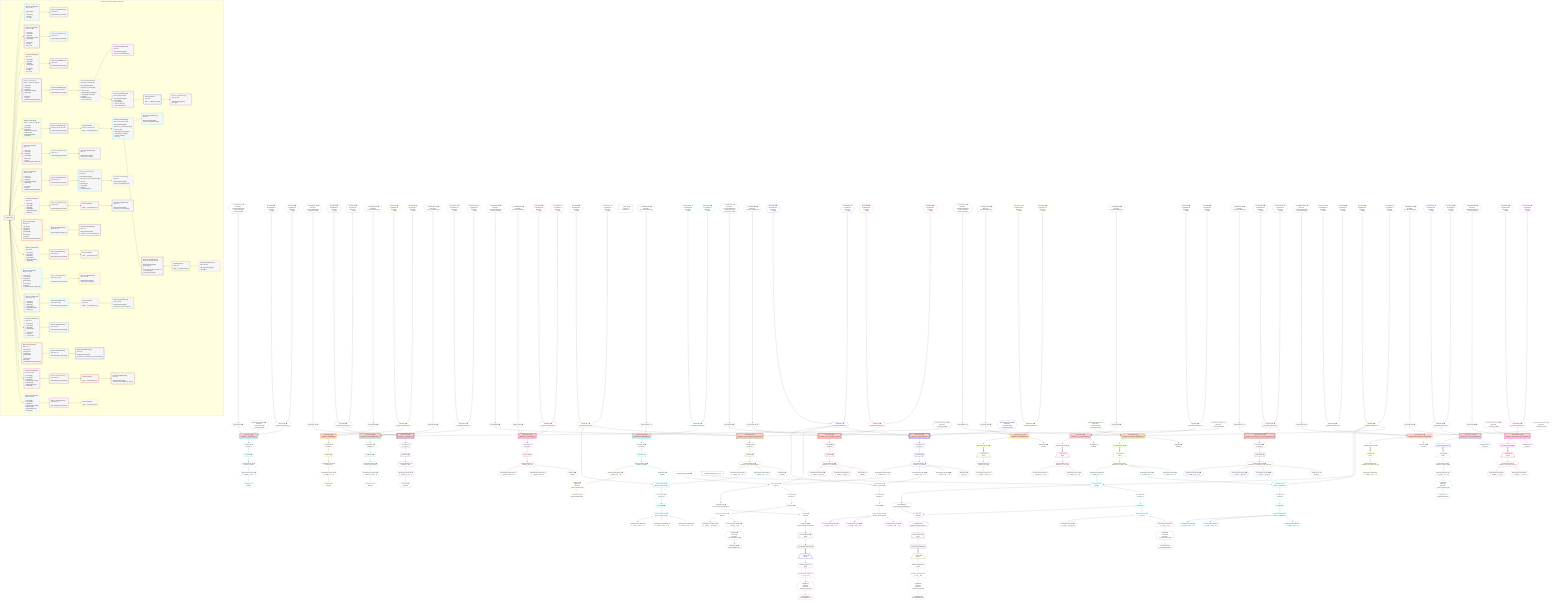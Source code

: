 %%{init: {'themeVariables': { 'fontSize': '12px'}}}%%
graph TD
    classDef path fill:#eee,stroke:#000,color:#000
    classDef plan fill:#fff,stroke-width:1px,color:#000
    classDef itemplan fill:#fff,stroke-width:2px,color:#000
    classDef unbatchedplan fill:#dff,stroke-width:1px,color:#000
    classDef sideeffectplan fill:#fcc,stroke-width:2px,color:#000
    classDef bucket fill:#f6f6f6,color:#000,stroke-width:2px,text-align:left

    subgraph "Buckets for mutations/v4/mutation-return-types"
    Bucket0("Bucket 0 (root)"):::bucket
    Bucket1("Bucket 1 (mutationField)<br />Deps: 13, 14, 20<br /><br />1: PgSelect[10]<br />2: <br />ᐳ: Access[15]<br />3: First[16]<br />ᐳ: 17, 18, 19"):::bucket
    Bucket2("Bucket 2 (mutationField)<br />Deps: 32, 2, 298<br /><br />1: Access[23]<br />2: Access[24]<br />3: Object[25]<br />4: PgFromExpression[26]<br />5: PgSelect[22]<br />6: <br />ᐳ: Access[27]<br />7: First[28]<br />ᐳ: 29, 30, 31"):::bucket
    Bucket3("Bucket 3 (mutationField)<br />Deps: 43, 2<br /><br />1: Access[35]<br />2: Access[36]<br />3: Object[37]<br />4: PgSelect[34]<br />5: <br />ᐳ: Access[38]<br />6: First[39]<br />ᐳ: 40, 41, 42"):::bucket
    Bucket4("Bucket 4 (mutationField)<br />Deps: 56, 2, 300, 301, 189, 283<br /><br />1: Access[48]<br />2: Access[49]<br />3: Object[50]<br />4: PgFromExpression[51]<br />5: PgSelect[47]<br />6: <br />ᐳ: Access[52]<br />7: First[53]<br />ᐳ: PgSelectSingle[54], Object[55]"):::bucket
    Bucket5("Bucket 5 (mutationField)<br />Deps: 64, 2, 300, 301, 189, 283<br /><br />1: Access[59]<br />2: Access[60]<br />3: Object[61]<br />4: PgFromExpression[62]<br />5: PgSelect[58]<br />6: PgSelectRows[165]<br />ᐳ: Object[63]"):::bucket
    Bucket6("Bucket 6 (mutationField)<br />Deps: 74, 2<br /><br />1: Access[67]<br />2: Access[68]<br />3: Object[69]<br />4: PgSelect[66]<br />5: <br />ᐳ: Access[70]<br />6: First[71]<br />ᐳ: PgSelectSingle[72], Object[73]"):::bucket
    Bucket7("Bucket 7 (mutationField)<br />Deps: 85, 2, 298<br /><br />1: Access[77]<br />2: Access[78]<br />3: Object[79]<br />4: PgFromExpression[80]<br />5: PgSelect[76]<br />6: <br />ᐳ: Access[81]<br />7: First[82]<br />ᐳ: PgSelectSingle[83], Object[84]"):::bucket
    Bucket8("Bucket 8 (mutationField)<br />Deps: 92, 2<br /><br />1: Access[88]<br />2: Access[89]<br />3: Object[90]<br />4: PgSelect[87]<br />5: PgSelectRows[166]<br />ᐳ: Object[91]"):::bucket
    Bucket9("Bucket 9 (mutationField)<br />Deps: 102, 2<br /><br />1: Access[95]<br />2: Access[96]<br />3: Object[97]<br />4: PgSelect[94]<br />5: <br />ᐳ: Access[98]<br />6: First[99]<br />ᐳ: PgSelectSingle[100], Object[101]"):::bucket
    Bucket10("Bucket 10 (mutationField)<br />Deps: 109, 2<br /><br />1: Access[105]<br />2: Access[106]<br />3: Object[107]<br />4: PgSelect[104]<br />5: PgSelectRows[167]<br />ᐳ: Object[108]"):::bucket
    Bucket11("Bucket 11 (mutationField)<br />Deps: 119, 2, 189<br /><br />1: Access[112]<br />2: Access[113]<br />3: Object[114]<br />4: PgSelect[111]<br />5: <br />ᐳ: Access[115]<br />6: First[116]<br />ᐳ: PgSelectSingle[117], Object[118]"):::bucket
    Bucket12("Bucket 12 (mutationField)<br />Deps: 126, 2, 189<br /><br />1: Access[122]<br />2: Access[123]<br />3: Object[124]<br />4: PgSelect[121]<br />5: PgSelectRows[168]<br />ᐳ: Object[125]"):::bucket
    Bucket13("Bucket 13 (mutationField)<br />Deps: 137, 2<br /><br />1: Access[129]<br />2: Access[130]<br />3: Object[131]<br />4: PgSelect[128]<br />5: <br />ᐳ: Access[132]<br />6: First[133]<br />ᐳ: 134, 135, 136"):::bucket
    Bucket14("Bucket 14 (mutationField)<br />Deps: 147, 2<br /><br />1: Access[140]<br />2: Access[141]<br />3: Object[142]<br />4: PgSelect[139]<br />5: <br />ᐳ: Access[143]<br />6: First[144]<br />ᐳ: PgSelectSingle[145], Object[146]"):::bucket
    Bucket15("Bucket 15 (mutationField)<br />Deps: 156, 2, 302<br /><br />1: Access[151]<br />2: Access[152]<br />3: Object[153]<br />4: PgFromExpression[154]<br />5: PgSelect[150]<br />6: PgSelectRows[169]<br />ᐳ: Object[155]"):::bucket
    Bucket16("Bucket 16 (mutationField)<br />Deps: 164, 2, 302<br /><br />1: Access[159]<br />2: Access[160]<br />3: Object[161]<br />4: PgFromExpression[162]<br />5: PgSelect[158]<br />6: PgSelectRows[170]<br />ᐳ: Object[163]"):::bucket
    Bucket17("Bucket 17 (nullableBoundary)<br />Deps: 19, 18<br /><br />ROOT Object{1}ᐸ{result}ᐳ[19]"):::bucket
    Bucket18("Bucket 18 (nullableBoundary)<br />Deps: 31, 30<br /><br />ROOT Object{2}ᐸ{result}ᐳ[31]"):::bucket
    Bucket19("Bucket 19 (nullableBoundary)<br />Deps: 42, 41<br /><br />ROOT Object{3}ᐸ{result}ᐳ[42]"):::bucket
    Bucket20("Bucket 20 (nullableBoundary)<br />Deps: 55, 54, 50, 189, 283<br /><br />ROOT Object{4}ᐸ{result}ᐳ[55]"):::bucket
    Bucket21("Bucket 21 (nullableBoundary)<br />Deps: 63, 165, 61, 189, 283<br /><br />ROOT Object{5}ᐸ{result}ᐳ[63]"):::bucket
    Bucket22("Bucket 22 (nullableBoundary)<br />Deps: 73, 72<br /><br />ROOT Object{6}ᐸ{result}ᐳ[73]"):::bucket
    Bucket23("Bucket 23 (nullableBoundary)<br />Deps: 84, 83, 79<br /><br />ROOT Object{7}ᐸ{result}ᐳ[84]"):::bucket
    Bucket24("Bucket 24 (nullableBoundary)<br />Deps: 91, 166<br /><br />ROOT Object{8}ᐸ{result}ᐳ[91]"):::bucket
    Bucket25("Bucket 25 (nullableBoundary)<br />Deps: 101, 100<br /><br />ROOT Object{9}ᐸ{result}ᐳ[101]"):::bucket
    Bucket26("Bucket 26 (nullableBoundary)<br />Deps: 108, 167<br /><br />ROOT Object{10}ᐸ{result}ᐳ[108]"):::bucket
    Bucket27("Bucket 27 (nullableBoundary)<br />Deps: 118, 117, 189<br /><br />ROOT Object{11}ᐸ{result}ᐳ[118]"):::bucket
    Bucket28("Bucket 28 (nullableBoundary)<br />Deps: 125, 168, 189<br /><br />ROOT Object{12}ᐸ{result}ᐳ[125]"):::bucket
    Bucket29("Bucket 29 (nullableBoundary)<br />Deps: 136, 135<br /><br />ROOT Object{13}ᐸ{result}ᐳ[136]"):::bucket
    Bucket30("Bucket 30 (nullableBoundary)<br />Deps: 146, 145<br /><br />ROOT Object{14}ᐸ{result}ᐳ[146]"):::bucket
    Bucket31("Bucket 31 (nullableBoundary)<br />Deps: 155, 169<br /><br />ROOT Object{15}ᐸ{result}ᐳ[155]"):::bucket
    Bucket32("Bucket 32 (nullableBoundary)<br />Deps: 163, 170<br /><br />ROOT Object{16}ᐸ{result}ᐳ[163]"):::bucket
    Bucket33("Bucket 33 (nullableBoundary)<br />Deps: 54, 50, 290, 189, 283<br /><br />ROOT PgSelectSingle{4}ᐸmutation_out_complexᐳ[54]<br />1: <br />ᐳ: 185, 194, 213<br />2: PgSelect[195], PgSelect[214]<br />ᐳ: Access[199], Access[216], Access[291]<br />3: First[200], First[217]<br />ᐳ: 201, 218, 292, 293"):::bucket
    Bucket34("Bucket 34 (nullableBoundary)<br />Deps: 72<br /><br />ROOT PgSelectSingle{6}ᐸmutation_out_outᐳ[72]"):::bucket
    Bucket35("Bucket 35 (nullableBoundary)<br />Deps: 83, 79<br /><br />ROOT PgSelectSingle{7}ᐸmutation_out_out_compound_typeᐳ[83]<br />1: <br />ᐳ: 187, 203<br />2: PgSelect[204]<br />ᐳ: Access[208]<br />3: First[209]<br />ᐳ: PgSelectSingle[210]"):::bucket
    Bucket36("Bucket 36 (nullableBoundary)<br />Deps: 100<br /><br />ROOT PgSelectSingle{9}ᐸmutation_out_out_unnamedᐳ[100]"):::bucket
    Bucket37("Bucket 37 (nullableBoundary)<br />Deps: 117, 189<br /><br />ROOT PgSelectSingle{11}ᐸmutation_out_tableᐳ[117]"):::bucket
    Bucket38("Bucket 38 (nullableBoundary)<br />Deps: 145<br /><br />ROOT PgSelectSingle{14}ᐸmutation_out_unnamed_out_out_unnamedᐳ[145]"):::bucket
    Bucket39("Bucket 39 (listItem)<br />Deps: 61, 294, 189, 283<br /><br />ROOT __Item{39}ᐸ165ᐳ[171]"):::bucket
    Bucket40("Bucket 40 (listItem)<br /><br />ROOT __Item{40}ᐸ166ᐳ[173]"):::bucket
    Bucket41("Bucket 41 (listItem)<br /><br />ROOT __Item{41}ᐸ167ᐳ[175]"):::bucket
    Bucket42("Bucket 42 (listItem)<br />Deps: 189<br /><br />ROOT __Item{42}ᐸ168ᐳ[178]"):::bucket
    Bucket43("Bucket 43 (listItem)<br /><br />ROOT __Item{43}ᐸ169ᐳ[180]"):::bucket
    Bucket44("Bucket 44 (listItem)<br /><br />ROOT __Item{44}ᐸ170ᐳ[182]"):::bucket
    Bucket45("Bucket 45 (nullableBoundary)<br />Deps: 172, 61, 294, 189, 283<br /><br />ROOT PgSelectSingle{39}ᐸmutation_out_complex_setofᐳ[172]<br />1: <br />ᐳ: 220, 226, 236<br />2: PgSelect[227], PgSelect[237]<br />ᐳ: Access[231], Access[239]<br />3: First[232], First[240]<br />ᐳ: 233, 241"):::bucket
    Bucket46("Bucket 46 (nullableBoundary)<br />Deps: 174<br /><br />ROOT PgSelectSingle{40}ᐸmutation_out_out_setofᐳ[174]"):::bucket
    Bucket47("Bucket 47 (nullableBoundary)<br />Deps: 179, 189<br /><br />ROOT PgSelectSingle{42}ᐸmutation_out_table_setofᐳ[179]"):::bucket
    Bucket48("Bucket 48 (nullableBoundary)<br />Deps: 181<br /><br />ROOT PgSelectSingle{43}ᐸmutation_returns_table_multi_colᐳ[181]"):::bucket
    Bucket49("Bucket 49 (nullableBoundary)<br />Deps: 201<br /><br />ROOT PgSelectSingle{33}ᐸfrmcdc_compoundTypeᐳ[201]"):::bucket
    Bucket50("Bucket 50 (nullableBoundary)<br />Deps: 210<br /><br />ROOT PgSelectSingle{35}ᐸfrmcdc_compoundTypeᐳ[210]"):::bucket
    Bucket51("Bucket 51 (nullableBoundary)<br />Deps: 218, 189, 293, 283<br /><br />ROOT PgSelectSingle{33}ᐸpersonᐳ[218]<br />1: Connection[257]<br />ᐳ: 244, 251, 245, 246<br />2: ConnectionItems[273]"):::bucket
    Bucket52("Bucket 52 (nullableBoundary)<br />Deps: 233<br /><br />ROOT PgSelectSingle{45}ᐸfrmcdc_compoundTypeᐳ[233]"):::bucket
    Bucket53("Bucket 53 (nullableBoundary)<br />Deps: 241, 189, 237, 240, 283<br /><br />ROOT PgSelectSingle{45}ᐸpersonᐳ[241]<br />1: <br />ᐳ: 260, 265, 295, 261, 262, 296, 297<br />2: Connection[271]<br />3: ConnectionItems[278]"):::bucket
    Bucket55("Bucket 55 (listItem)<br />Deps: 283<br /><br />ROOT __Item{55}ᐸ273ᐳ[276]"):::bucket
    Bucket57("Bucket 57 (nullableBoundary)<br />Deps: 277, 283<br /><br />ROOT PgSelectSingle{55}ᐸpostᐳ[277]"):::bucket
    Bucket58("Bucket 58 (listItem)<br />Deps: 283<br /><br />ROOT __Item{58}ᐸ278ᐳ[281]"):::bucket
    Bucket59("Bucket 59 (nullableBoundary)<br />Deps: 282, 283<br /><br />ROOT PgSelectSingle{58}ᐸpostᐳ[282]"):::bucket
    end
    Bucket0 --> Bucket1 & Bucket2 & Bucket3 & Bucket4 & Bucket5 & Bucket6 & Bucket7 & Bucket8 & Bucket9 & Bucket10 & Bucket11 & Bucket12 & Bucket13 & Bucket14 & Bucket15 & Bucket16
    Bucket1 --> Bucket17
    Bucket2 --> Bucket18
    Bucket3 --> Bucket19
    Bucket4 --> Bucket20
    Bucket5 --> Bucket21
    Bucket6 --> Bucket22
    Bucket7 --> Bucket23
    Bucket8 --> Bucket24
    Bucket9 --> Bucket25
    Bucket10 --> Bucket26
    Bucket11 --> Bucket27
    Bucket12 --> Bucket28
    Bucket13 --> Bucket29
    Bucket14 --> Bucket30
    Bucket15 --> Bucket31
    Bucket16 --> Bucket32
    Bucket20 --> Bucket33
    Bucket21 --> Bucket39
    Bucket22 --> Bucket34
    Bucket23 --> Bucket35
    Bucket24 --> Bucket40
    Bucket25 --> Bucket36
    Bucket26 --> Bucket41
    Bucket27 --> Bucket37
    Bucket28 --> Bucket42
    Bucket30 --> Bucket38
    Bucket31 --> Bucket43
    Bucket32 --> Bucket44
    Bucket33 --> Bucket49 & Bucket51
    Bucket35 --> Bucket50
    Bucket39 --> Bucket45
    Bucket40 --> Bucket46
    Bucket42 --> Bucket47
    Bucket43 --> Bucket48
    Bucket45 --> Bucket52 & Bucket53
    Bucket51 --> Bucket55
    Bucket53 --> Bucket58
    Bucket55 --> Bucket57
    Bucket58 --> Bucket59

    %% plan dependencies
    __InputObject6{{"__InputObject[6∈0] ➊<br />More deps:<br />- Constantᐸundefinedᐳ[7]<br />- Constantᐸ10ᐳ[298]<br />- Constantᐸ5ᐳ[299]"}}:::plan
    __InputObject44{{"__InputObject[44∈0] ➊<br />More deps:<br />- Constantᐸundefinedᐳ[7]<br />- Constantᐸ1ᐳ[300]<br />- Constantᐸ'test'ᐳ[301]"}}:::plan
    __InputObject57{{"__InputObject[57∈0] ➊<br />More deps:<br />- Constantᐸundefinedᐳ[7]<br />- Constantᐸ1ᐳ[300]<br />- Constantᐸ'test'ᐳ[301]"}}:::plan
    Object13{{"Object[13∈0] ➊<br />ᐸ{pgSettings,withPgClient}ᐳ"}}:::plan
    Access11{{"Access[11∈0] ➊<br />ᐸ2.pgSettingsᐳ<br />More deps:<br />- __Value[2]"}}:::plan
    Access12{{"Access[12∈0] ➊<br />ᐸ2.withPgClientᐳ<br />More deps:<br />- __Value[2]"}}:::plan
    Access11 & Access12 --> Object13
    PgFromExpression14{{"PgFromExpression[14∈0] ➊<br />More deps:<br />- Constantᐸ10ᐳ[298]<br />- Constantᐸ5ᐳ[299]"}}:::plan
    __InputObject21{{"__InputObject[21∈0] ➊<br />More deps:<br />- Constantᐸundefinedᐳ[7]<br />- Constantᐸ10ᐳ[298]"}}:::plan
    __InputObject75{{"__InputObject[75∈0] ➊<br />More deps:<br />- Constantᐸundefinedᐳ[7]<br />- Constantᐸ10ᐳ[298]"}}:::plan
    __InputObject148{{"__InputObject[148∈0] ➊<br />More deps:<br />- Constantᐸundefinedᐳ[7]<br />- Constantᐸ20ᐳ[302]"}}:::plan
    __InputObject157{{"__InputObject[157∈0] ➊<br />More deps:<br />- Constantᐸundefinedᐳ[7]<br />- Constantᐸ20ᐳ[302]"}}:::plan
    ApplyInput20{{"ApplyInput[20∈0] ➊"}}:::plan
    __InputObject6 --> ApplyInput20
    ApplyInput32{{"ApplyInput[32∈0] ➊"}}:::plan
    __InputObject21 --> ApplyInput32
    __InputObject33{{"__InputObject[33∈0] ➊<br />More deps:<br />- Constantᐸundefinedᐳ[7]"}}:::plan
    ApplyInput43{{"ApplyInput[43∈0] ➊"}}:::plan
    __InputObject33 --> ApplyInput43
    ApplyInput56{{"ApplyInput[56∈0] ➊"}}:::plan
    __InputObject44 --> ApplyInput56
    ApplyInput64{{"ApplyInput[64∈0] ➊"}}:::plan
    __InputObject57 --> ApplyInput64
    __InputObject65{{"__InputObject[65∈0] ➊<br />More deps:<br />- Constantᐸundefinedᐳ[7]"}}:::plan
    ApplyInput74{{"ApplyInput[74∈0] ➊"}}:::plan
    __InputObject65 --> ApplyInput74
    ApplyInput85{{"ApplyInput[85∈0] ➊"}}:::plan
    __InputObject75 --> ApplyInput85
    __InputObject86{{"__InputObject[86∈0] ➊<br />More deps:<br />- Constantᐸundefinedᐳ[7]"}}:::plan
    ApplyInput92{{"ApplyInput[92∈0] ➊"}}:::plan
    __InputObject86 --> ApplyInput92
    __InputObject93{{"__InputObject[93∈0] ➊<br />More deps:<br />- Constantᐸundefinedᐳ[7]"}}:::plan
    ApplyInput102{{"ApplyInput[102∈0] ➊"}}:::plan
    __InputObject93 --> ApplyInput102
    __InputObject103{{"__InputObject[103∈0] ➊<br />More deps:<br />- Constantᐸundefinedᐳ[7]"}}:::plan
    ApplyInput109{{"ApplyInput[109∈0] ➊"}}:::plan
    __InputObject103 --> ApplyInput109
    __InputObject110{{"__InputObject[110∈0] ➊<br />More deps:<br />- Constantᐸundefinedᐳ[7]"}}:::plan
    ApplyInput119{{"ApplyInput[119∈0] ➊"}}:::plan
    __InputObject110 --> ApplyInput119
    __InputObject120{{"__InputObject[120∈0] ➊<br />More deps:<br />- Constantᐸundefinedᐳ[7]"}}:::plan
    ApplyInput126{{"ApplyInput[126∈0] ➊"}}:::plan
    __InputObject120 --> ApplyInput126
    __InputObject127{{"__InputObject[127∈0] ➊<br />More deps:<br />- Constantᐸundefinedᐳ[7]"}}:::plan
    ApplyInput137{{"ApplyInput[137∈0] ➊"}}:::plan
    __InputObject127 --> ApplyInput137
    __InputObject138{{"__InputObject[138∈0] ➊<br />More deps:<br />- Constantᐸundefinedᐳ[7]"}}:::plan
    ApplyInput147{{"ApplyInput[147∈0] ➊"}}:::plan
    __InputObject138 --> ApplyInput147
    ApplyInput156{{"ApplyInput[156∈0] ➊"}}:::plan
    __InputObject148 --> ApplyInput156
    ApplyInput164{{"ApplyInput[164∈0] ➊"}}:::plan
    __InputObject157 --> ApplyInput164
    __Value2["__Value[2∈0] ➊<br />ᐸcontextᐳ<br />Dependents: 32"]:::plan
    PgSelect10[["PgSelect[10∈1] ➊<br />ᐸmutation_in_inout(mutation)ᐳ"]]:::sideeffectplan
    Object13 & PgFromExpression14 & ApplyInput20 --> PgSelect10
    Access15{{"Access[15∈1] ➊<br />ᐸ10.itemsᐳ"}}:::plan
    PgSelect10 --> Access15
    First16[["First[16∈1] ➊"]]:::plan
    Access15 --> First16
    PgSelectSingle17{{"PgSelectSingle[17∈1] ➊<br />ᐸmutation_in_inoutᐳ"}}:::plan
    First16 --> PgSelectSingle17
    PgClassExpression18{{"PgClassExpression[18∈1] ➊<br />ᐸ__mutation_in_inout__.vᐳ"}}:::plan
    PgSelectSingle17 --> PgClassExpression18
    Object19{{"Object[19∈1] ➊<br />ᐸ{result}ᐳ"}}:::plan
    PgClassExpression18 --> Object19
    PgSelect22[["PgSelect[22∈2] ➊<br />ᐸmutation_in_out(mutation)ᐳ"]]:::sideeffectplan
    Object25{{"Object[25∈2] ➊<br />ᐸ{pgSettings,withPgClient}ᐳ"}}:::plan
    PgFromExpression26{{"PgFromExpression[26∈2] ➊<br />More deps:<br />- Constantᐸ10ᐳ[298]"}}:::plan
    Object25 & PgFromExpression26 & ApplyInput32 --> PgSelect22
    Access23{{"Access[23∈2] ➊<br />ᐸ2.pgSettingsᐳ<br />More deps:<br />- __Value[2]"}}:::plan
    Access24{{"Access[24∈2] ➊<br />ᐸ2.withPgClientᐳ<br />More deps:<br />- __Value[2]"}}:::plan
    Access23 & Access24 --> Object25
    Access27{{"Access[27∈2] ➊<br />ᐸ22.itemsᐳ"}}:::plan
    PgSelect22 --> Access27
    First28[["First[28∈2] ➊"]]:::plan
    Access27 --> First28
    PgSelectSingle29{{"PgSelectSingle[29∈2] ➊<br />ᐸmutation_in_outᐳ"}}:::plan
    First28 --> PgSelectSingle29
    PgClassExpression30{{"PgClassExpression[30∈2] ➊<br />ᐸ__mutation_in_out__.vᐳ"}}:::plan
    PgSelectSingle29 --> PgClassExpression30
    Object31{{"Object[31∈2] ➊<br />ᐸ{result}ᐳ"}}:::plan
    PgClassExpression30 --> Object31
    PgSelect34[["PgSelect[34∈3] ➊<br />ᐸmutation_out(mutation)ᐳ"]]:::sideeffectplan
    Object37{{"Object[37∈3] ➊<br />ᐸ{pgSettings,withPgClient}ᐳ"}}:::plan
    Object37 & ApplyInput43 --> PgSelect34
    Access35{{"Access[35∈3] ➊<br />ᐸ2.pgSettingsᐳ<br />More deps:<br />- __Value[2]"}}:::plan
    Access36{{"Access[36∈3] ➊<br />ᐸ2.withPgClientᐳ<br />More deps:<br />- __Value[2]"}}:::plan
    Access35 & Access36 --> Object37
    Access38{{"Access[38∈3] ➊<br />ᐸ34.itemsᐳ"}}:::plan
    PgSelect34 --> Access38
    First39[["First[39∈3] ➊"]]:::plan
    Access38 --> First39
    PgSelectSingle40{{"PgSelectSingle[40∈3] ➊<br />ᐸmutation_outᐳ"}}:::plan
    First39 --> PgSelectSingle40
    PgClassExpression41{{"PgClassExpression[41∈3] ➊<br />ᐸ__mutation_out__.vᐳ"}}:::plan
    PgSelectSingle40 --> PgClassExpression41
    Object42{{"Object[42∈3] ➊<br />ᐸ{result}ᐳ"}}:::plan
    PgClassExpression41 --> Object42
    PgSelect47[["PgSelect[47∈4] ➊<br />ᐸmutation_out_complex(mutation)ᐳ"]]:::sideeffectplan
    Object50{{"Object[50∈4] ➊<br />ᐸ{pgSettings,withPgClient}ᐳ"}}:::plan
    PgFromExpression51{{"PgFromExpression[51∈4] ➊<br />More deps:<br />- Constantᐸ1ᐳ[300]<br />- Constantᐸ'test'ᐳ[301]"}}:::plan
    Object50 & PgFromExpression51 & ApplyInput56 --> PgSelect47
    Access48{{"Access[48∈4] ➊<br />ᐸ2.pgSettingsᐳ<br />More deps:<br />- __Value[2]"}}:::plan
    Access49{{"Access[49∈4] ➊<br />ᐸ2.withPgClientᐳ<br />More deps:<br />- __Value[2]"}}:::plan
    Access48 & Access49 --> Object50
    Access52{{"Access[52∈4] ➊<br />ᐸ47.itemsᐳ"}}:::plan
    PgSelect47 --> Access52
    First53[["First[53∈4] ➊"]]:::plan
    Access52 --> First53
    PgSelectSingle54{{"PgSelectSingle[54∈4] ➊<br />ᐸmutation_out_complexᐳ"}}:::plan
    First53 --> PgSelectSingle54
    Object55{{"Object[55∈4] ➊<br />ᐸ{result}ᐳ"}}:::plan
    PgSelectSingle54 --> Object55
    PgSelect58[["PgSelect[58∈5] ➊<br />ᐸmutation_out_complex_setof(mutation)ᐳ"]]:::sideeffectplan
    Object61{{"Object[61∈5] ➊<br />ᐸ{pgSettings,withPgClient}ᐳ"}}:::plan
    PgFromExpression62{{"PgFromExpression[62∈5] ➊<br />More deps:<br />- Constantᐸ1ᐳ[300]<br />- Constantᐸ'test'ᐳ[301]"}}:::plan
    Object61 & PgFromExpression62 & ApplyInput64 --> PgSelect58
    Access59{{"Access[59∈5] ➊<br />ᐸ2.pgSettingsᐳ<br />More deps:<br />- __Value[2]"}}:::plan
    Access60{{"Access[60∈5] ➊<br />ᐸ2.withPgClientᐳ<br />More deps:<br />- __Value[2]"}}:::plan
    Access59 & Access60 --> Object61
    Object63{{"Object[63∈5] ➊<br />ᐸ{result}ᐳ"}}:::plan
    PgSelect58 --> Object63
    PgSelectRows165[["PgSelectRows[165∈5] ➊"]]:::plan
    PgSelect58 --> PgSelectRows165
    PgSelect66[["PgSelect[66∈6] ➊<br />ᐸmutation_out_out(mutation)ᐳ"]]:::sideeffectplan
    Object69{{"Object[69∈6] ➊<br />ᐸ{pgSettings,withPgClient}ᐳ"}}:::plan
    Object69 & ApplyInput74 --> PgSelect66
    Access67{{"Access[67∈6] ➊<br />ᐸ2.pgSettingsᐳ<br />More deps:<br />- __Value[2]"}}:::plan
    Access68{{"Access[68∈6] ➊<br />ᐸ2.withPgClientᐳ<br />More deps:<br />- __Value[2]"}}:::plan
    Access67 & Access68 --> Object69
    Access70{{"Access[70∈6] ➊<br />ᐸ66.itemsᐳ"}}:::plan
    PgSelect66 --> Access70
    First71[["First[71∈6] ➊"]]:::plan
    Access70 --> First71
    PgSelectSingle72{{"PgSelectSingle[72∈6] ➊<br />ᐸmutation_out_outᐳ"}}:::plan
    First71 --> PgSelectSingle72
    Object73{{"Object[73∈6] ➊<br />ᐸ{result}ᐳ"}}:::plan
    PgSelectSingle72 --> Object73
    PgSelect76[["PgSelect[76∈7] ➊<br />ᐸmutation_out_out_compound_type(mutation)ᐳ"]]:::sideeffectplan
    Object79{{"Object[79∈7] ➊<br />ᐸ{pgSettings,withPgClient}ᐳ"}}:::plan
    PgFromExpression80{{"PgFromExpression[80∈7] ➊<br />More deps:<br />- Constantᐸ10ᐳ[298]"}}:::plan
    Object79 & PgFromExpression80 & ApplyInput85 --> PgSelect76
    Access77{{"Access[77∈7] ➊<br />ᐸ2.pgSettingsᐳ<br />More deps:<br />- __Value[2]"}}:::plan
    Access78{{"Access[78∈7] ➊<br />ᐸ2.withPgClientᐳ<br />More deps:<br />- __Value[2]"}}:::plan
    Access77 & Access78 --> Object79
    Access81{{"Access[81∈7] ➊<br />ᐸ76.itemsᐳ"}}:::plan
    PgSelect76 --> Access81
    First82[["First[82∈7] ➊"]]:::plan
    Access81 --> First82
    PgSelectSingle83{{"PgSelectSingle[83∈7] ➊<br />ᐸmutation_out_out_compound_typeᐳ"}}:::plan
    First82 --> PgSelectSingle83
    Object84{{"Object[84∈7] ➊<br />ᐸ{result}ᐳ"}}:::plan
    PgSelectSingle83 --> Object84
    PgSelect87[["PgSelect[87∈8] ➊<br />ᐸmutation_out_out_setof(mutation)ᐳ"]]:::sideeffectplan
    Object90{{"Object[90∈8] ➊<br />ᐸ{pgSettings,withPgClient}ᐳ"}}:::plan
    Object90 & ApplyInput92 --> PgSelect87
    Access88{{"Access[88∈8] ➊<br />ᐸ2.pgSettingsᐳ<br />More deps:<br />- __Value[2]"}}:::plan
    Access89{{"Access[89∈8] ➊<br />ᐸ2.withPgClientᐳ<br />More deps:<br />- __Value[2]"}}:::plan
    Access88 & Access89 --> Object90
    Object91{{"Object[91∈8] ➊<br />ᐸ{result}ᐳ"}}:::plan
    PgSelect87 --> Object91
    PgSelectRows166[["PgSelectRows[166∈8] ➊"]]:::plan
    PgSelect87 --> PgSelectRows166
    PgSelect94[["PgSelect[94∈9] ➊<br />ᐸmutation_out_out_unnamed(mutation)ᐳ"]]:::sideeffectplan
    Object97{{"Object[97∈9] ➊<br />ᐸ{pgSettings,withPgClient}ᐳ"}}:::plan
    Object97 & ApplyInput102 --> PgSelect94
    Access95{{"Access[95∈9] ➊<br />ᐸ2.pgSettingsᐳ<br />More deps:<br />- __Value[2]"}}:::plan
    Access96{{"Access[96∈9] ➊<br />ᐸ2.withPgClientᐳ<br />More deps:<br />- __Value[2]"}}:::plan
    Access95 & Access96 --> Object97
    Access98{{"Access[98∈9] ➊<br />ᐸ94.itemsᐳ"}}:::plan
    PgSelect94 --> Access98
    First99[["First[99∈9] ➊"]]:::plan
    Access98 --> First99
    PgSelectSingle100{{"PgSelectSingle[100∈9] ➊<br />ᐸmutation_out_out_unnamedᐳ"}}:::plan
    First99 --> PgSelectSingle100
    Object101{{"Object[101∈9] ➊<br />ᐸ{result}ᐳ"}}:::plan
    PgSelectSingle100 --> Object101
    PgSelect104[["PgSelect[104∈10] ➊<br />ᐸmutation_out_setof(mutation)ᐳ"]]:::sideeffectplan
    Object107{{"Object[107∈10] ➊<br />ᐸ{pgSettings,withPgClient}ᐳ"}}:::plan
    Object107 & ApplyInput109 --> PgSelect104
    Access105{{"Access[105∈10] ➊<br />ᐸ2.pgSettingsᐳ<br />More deps:<br />- __Value[2]"}}:::plan
    Access106{{"Access[106∈10] ➊<br />ᐸ2.withPgClientᐳ<br />More deps:<br />- __Value[2]"}}:::plan
    Access105 & Access106 --> Object107
    Object108{{"Object[108∈10] ➊<br />ᐸ{result}ᐳ"}}:::plan
    PgSelect104 --> Object108
    PgSelectRows167[["PgSelectRows[167∈10] ➊"]]:::plan
    PgSelect104 --> PgSelectRows167
    PgSelect111[["PgSelect[111∈11] ➊<br />ᐸmutation_out_table(mutation)ᐳ"]]:::sideeffectplan
    Object114{{"Object[114∈11] ➊<br />ᐸ{pgSettings,withPgClient}ᐳ"}}:::plan
    Object114 & ApplyInput119 --> PgSelect111
    Access112{{"Access[112∈11] ➊<br />ᐸ2.pgSettingsᐳ<br />More deps:<br />- __Value[2]"}}:::plan
    Access113{{"Access[113∈11] ➊<br />ᐸ2.withPgClientᐳ<br />More deps:<br />- __Value[2]"}}:::plan
    Access112 & Access113 --> Object114
    Access115{{"Access[115∈11] ➊<br />ᐸ111.itemsᐳ"}}:::plan
    PgSelect111 --> Access115
    First116[["First[116∈11] ➊"]]:::plan
    Access115 --> First116
    PgSelectSingle117{{"PgSelectSingle[117∈11] ➊<br />ᐸmutation_out_tableᐳ"}}:::plan
    First116 --> PgSelectSingle117
    Object118{{"Object[118∈11] ➊<br />ᐸ{result}ᐳ"}}:::plan
    PgSelectSingle117 --> Object118
    PgSelect121[["PgSelect[121∈12] ➊<br />ᐸmutation_out_table_setof(mutation)ᐳ"]]:::sideeffectplan
    Object124{{"Object[124∈12] ➊<br />ᐸ{pgSettings,withPgClient}ᐳ"}}:::plan
    Object124 & ApplyInput126 --> PgSelect121
    Access122{{"Access[122∈12] ➊<br />ᐸ2.pgSettingsᐳ<br />More deps:<br />- __Value[2]"}}:::plan
    Access123{{"Access[123∈12] ➊<br />ᐸ2.withPgClientᐳ<br />More deps:<br />- __Value[2]"}}:::plan
    Access122 & Access123 --> Object124
    Object125{{"Object[125∈12] ➊<br />ᐸ{result}ᐳ"}}:::plan
    PgSelect121 --> Object125
    PgSelectRows168[["PgSelectRows[168∈12] ➊"]]:::plan
    PgSelect121 --> PgSelectRows168
    PgSelect128[["PgSelect[128∈13] ➊<br />ᐸmutation_out_unnamed(mutation)ᐳ"]]:::sideeffectplan
    Object131{{"Object[131∈13] ➊<br />ᐸ{pgSettings,withPgClient}ᐳ"}}:::plan
    Object131 & ApplyInput137 --> PgSelect128
    Access129{{"Access[129∈13] ➊<br />ᐸ2.pgSettingsᐳ<br />More deps:<br />- __Value[2]"}}:::plan
    Access130{{"Access[130∈13] ➊<br />ᐸ2.withPgClientᐳ<br />More deps:<br />- __Value[2]"}}:::plan
    Access129 & Access130 --> Object131
    Access132{{"Access[132∈13] ➊<br />ᐸ128.itemsᐳ"}}:::plan
    PgSelect128 --> Access132
    First133[["First[133∈13] ➊"]]:::plan
    Access132 --> First133
    PgSelectSingle134{{"PgSelectSingle[134∈13] ➊<br />ᐸmutation_out_unnamedᐳ"}}:::plan
    First133 --> PgSelectSingle134
    PgClassExpression135{{"PgClassExpression[135∈13] ➊<br />ᐸ__mutation...nnamed__.vᐳ"}}:::plan
    PgSelectSingle134 --> PgClassExpression135
    Object136{{"Object[136∈13] ➊<br />ᐸ{result}ᐳ"}}:::plan
    PgClassExpression135 --> Object136
    PgSelect139[["PgSelect[139∈14] ➊<br />ᐸmutation_out_unnamed_out_out_unnamed(mutation)ᐳ"]]:::sideeffectplan
    Object142{{"Object[142∈14] ➊<br />ᐸ{pgSettings,withPgClient}ᐳ"}}:::plan
    Object142 & ApplyInput147 --> PgSelect139
    Access140{{"Access[140∈14] ➊<br />ᐸ2.pgSettingsᐳ<br />More deps:<br />- __Value[2]"}}:::plan
    Access141{{"Access[141∈14] ➊<br />ᐸ2.withPgClientᐳ<br />More deps:<br />- __Value[2]"}}:::plan
    Access140 & Access141 --> Object142
    Access143{{"Access[143∈14] ➊<br />ᐸ139.itemsᐳ"}}:::plan
    PgSelect139 --> Access143
    First144[["First[144∈14] ➊"]]:::plan
    Access143 --> First144
    PgSelectSingle145{{"PgSelectSingle[145∈14] ➊<br />ᐸmutation_out_unnamed_out_out_unnamedᐳ"}}:::plan
    First144 --> PgSelectSingle145
    Object146{{"Object[146∈14] ➊<br />ᐸ{result}ᐳ"}}:::plan
    PgSelectSingle145 --> Object146
    PgSelect150[["PgSelect[150∈15] ➊<br />ᐸmutation_returns_table_multi_col(mutation)ᐳ"]]:::sideeffectplan
    Object153{{"Object[153∈15] ➊<br />ᐸ{pgSettings,withPgClient}ᐳ"}}:::plan
    PgFromExpression154{{"PgFromExpression[154∈15] ➊<br />More deps:<br />- Constantᐸ20ᐳ[302]"}}:::plan
    Object153 & PgFromExpression154 & ApplyInput156 --> PgSelect150
    Access151{{"Access[151∈15] ➊<br />ᐸ2.pgSettingsᐳ<br />More deps:<br />- __Value[2]"}}:::plan
    Access152{{"Access[152∈15] ➊<br />ᐸ2.withPgClientᐳ<br />More deps:<br />- __Value[2]"}}:::plan
    Access151 & Access152 --> Object153
    Object155{{"Object[155∈15] ➊<br />ᐸ{result}ᐳ"}}:::plan
    PgSelect150 --> Object155
    PgSelectRows169[["PgSelectRows[169∈15] ➊"]]:::plan
    PgSelect150 --> PgSelectRows169
    PgSelect158[["PgSelect[158∈16] ➊<br />ᐸmutation_returns_table_one_col(mutation)ᐳ"]]:::sideeffectplan
    Object161{{"Object[161∈16] ➊<br />ᐸ{pgSettings,withPgClient}ᐳ"}}:::plan
    PgFromExpression162{{"PgFromExpression[162∈16] ➊<br />More deps:<br />- Constantᐸ20ᐳ[302]"}}:::plan
    Object161 & PgFromExpression162 & ApplyInput164 --> PgSelect158
    Access159{{"Access[159∈16] ➊<br />ᐸ2.pgSettingsᐳ<br />More deps:<br />- __Value[2]"}}:::plan
    Access160{{"Access[160∈16] ➊<br />ᐸ2.withPgClientᐳ<br />More deps:<br />- __Value[2]"}}:::plan
    Access159 & Access160 --> Object161
    Object163{{"Object[163∈16] ➊<br />ᐸ{result}ᐳ"}}:::plan
    PgSelect158 --> Object163
    PgSelectRows170[["PgSelectRows[170∈16] ➊"]]:::plan
    PgSelect158 --> PgSelectRows170
    PgSelectInlineApply290["PgSelectInlineApply[290∈20] ➊"]:::plan
    PgSelectInlineApply294["PgSelectInlineApply[294∈21] ➊"]:::plan
    PgSelect214[["PgSelect[214∈33] ➊<br />ᐸpersonᐳ"]]:::plan
    PgClassExpression213{{"PgClassExpression[213∈33] ➊<br />ᐸ__mutation...plex__.”z”ᐳ"}}:::plan
    Object50 & PgClassExpression213 & PgSelectInlineApply290 --> PgSelect214
    PgSelect195[["PgSelect[195∈33] ➊<br />ᐸfrmcdc_compoundTypeᐳ"]]:::plan
    PgClassExpression194{{"PgClassExpression[194∈33] ➊<br />ᐸ__mutation...plex__.”y”ᐳ"}}:::plan
    Object50 & PgClassExpression194 --> PgSelect195
    List292{{"List[292∈33] ➊<br />ᐸ291,217ᐳ"}}:::plan
    Access291{{"Access[291∈33] ➊<br />ᐸ214.m.subqueryDetailsFor253ᐳ"}}:::plan
    First217[["First[217∈33] ➊"]]:::plan
    Access291 & First217 --> List292
    PgClassExpression185{{"PgClassExpression[185∈33] ➊<br />ᐸ__mutation...plex__.”x”ᐳ"}}:::plan
    PgSelectSingle54 --> PgClassExpression185
    PgSelectSingle54 --> PgClassExpression194
    Access199{{"Access[199∈33] ➊<br />ᐸ195.itemsᐳ"}}:::plan
    PgSelect195 --> Access199
    First200[["First[200∈33] ➊"]]:::plan
    Access199 --> First200
    PgSelectSingle201{{"PgSelectSingle[201∈33] ➊<br />ᐸfrmcdc_compoundTypeᐳ"}}:::plan
    First200 --> PgSelectSingle201
    PgSelectSingle54 --> PgClassExpression213
    Access216{{"Access[216∈33] ➊<br />ᐸ214.itemsᐳ"}}:::plan
    PgSelect214 --> Access216
    Access216 --> First217
    PgSelectSingle218{{"PgSelectSingle[218∈33] ➊<br />ᐸpersonᐳ"}}:::plan
    First217 --> PgSelectSingle218
    PgSelect214 --> Access291
    Lambda293{{"Lambda[293∈33] ➊<br />ᐸpgInlineViaSubqueryTransformᐳ"}}:::plan
    List292 --> Lambda293
    PgClassExpression186{{"PgClassExpression[186∈34] ➊<br />ᐸ__mutation...first_out”ᐳ"}}:::plan
    PgSelectSingle72 --> PgClassExpression186
    PgClassExpression202{{"PgClassExpression[202∈34] ➊<br />ᐸ__mutation...econd_out”ᐳ"}}:::plan
    PgSelectSingle72 --> PgClassExpression202
    PgSelect204[["PgSelect[204∈35] ➊<br />ᐸfrmcdc_compoundTypeᐳ"]]:::plan
    PgClassExpression203{{"PgClassExpression[203∈35] ➊<br />ᐸ__mutation...ype__.”o2”ᐳ"}}:::plan
    Object79 & PgClassExpression203 --> PgSelect204
    PgClassExpression187{{"PgClassExpression[187∈35] ➊<br />ᐸ__mutation...ype__.”o1”ᐳ"}}:::plan
    PgSelectSingle83 --> PgClassExpression187
    PgSelectSingle83 --> PgClassExpression203
    Access208{{"Access[208∈35] ➊<br />ᐸ204.itemsᐳ"}}:::plan
    PgSelect204 --> Access208
    First209[["First[209∈35] ➊"]]:::plan
    Access208 --> First209
    PgSelectSingle210{{"PgSelectSingle[210∈35] ➊<br />ᐸfrmcdc_compoundTypeᐳ"}}:::plan
    First209 --> PgSelectSingle210
    PgClassExpression188{{"PgClassExpression[188∈36] ➊<br />ᐸ__mutation....”column1”ᐳ"}}:::plan
    PgSelectSingle100 --> PgClassExpression188
    PgClassExpression211{{"PgClassExpression[211∈36] ➊<br />ᐸ__mutation....”column2”ᐳ"}}:::plan
    PgSelectSingle100 --> PgClassExpression211
    List191{{"List[191∈37] ➊<br />ᐸ189,190ᐳ<br />More deps:<br />- Constantᐸ'people'ᐳ[189]"}}:::plan
    PgClassExpression190{{"PgClassExpression[190∈37] ➊<br />ᐸ__mutation...ble__.”id”ᐳ"}}:::plan
    PgClassExpression190 --> List191
    PgSelectSingle117 --> PgClassExpression190
    Lambda192{{"Lambda[192∈37] ➊<br />ᐸbase64JSONEncodeᐳ"}}:::plan
    List191 --> Lambda192
    PgClassExpression193{{"PgClassExpression[193∈38] ➊<br />ᐸ__mutation....”column1”ᐳ"}}:::plan
    PgSelectSingle145 --> PgClassExpression193
    PgClassExpression212{{"PgClassExpression[212∈38] ➊<br />ᐸ__mutation....”column3”ᐳ"}}:::plan
    PgSelectSingle145 --> PgClassExpression212
    PgClassExpression219{{"PgClassExpression[219∈38] ➊<br />ᐸ__mutation...med__.”o2”ᐳ"}}:::plan
    PgSelectSingle145 --> PgClassExpression219
    __Item171[/"__Item[171∈39]<br />ᐸ165ᐳ"\]:::itemplan
    PgSelectRows165 ==> __Item171
    PgSelectSingle172{{"PgSelectSingle[172∈39]<br />ᐸmutation_out_complex_setofᐳ"}}:::plan
    __Item171 --> PgSelectSingle172
    __Item173[/"__Item[173∈40]<br />ᐸ166ᐳ"\]:::itemplan
    PgSelectRows166 ==> __Item173
    PgSelectSingle174{{"PgSelectSingle[174∈40]<br />ᐸmutation_out_out_setofᐳ"}}:::plan
    __Item173 --> PgSelectSingle174
    __Item175[/"__Item[175∈41]<br />ᐸ167ᐳ"\]:::itemplan
    PgSelectRows167 ==> __Item175
    PgSelectSingle176{{"PgSelectSingle[176∈41]<br />ᐸmutation_out_setofᐳ"}}:::plan
    __Item175 --> PgSelectSingle176
    PgClassExpression177{{"PgClassExpression[177∈41]<br />ᐸ__mutation..._setof__.vᐳ"}}:::plan
    PgSelectSingle176 --> PgClassExpression177
    __Item178[/"__Item[178∈42]<br />ᐸ168ᐳ"\]:::itemplan
    PgSelectRows168 ==> __Item178
    PgSelectSingle179{{"PgSelectSingle[179∈42]<br />ᐸmutation_out_table_setofᐳ"}}:::plan
    __Item178 --> PgSelectSingle179
    __Item180[/"__Item[180∈43]<br />ᐸ169ᐳ"\]:::itemplan
    PgSelectRows169 ==> __Item180
    PgSelectSingle181{{"PgSelectSingle[181∈43]<br />ᐸmutation_returns_table_multi_colᐳ"}}:::plan
    __Item180 --> PgSelectSingle181
    __Item182[/"__Item[182∈44]<br />ᐸ170ᐳ"\]:::itemplan
    PgSelectRows170 ==> __Item182
    PgSelectSingle183{{"PgSelectSingle[183∈44]<br />ᐸmutation_returns_table_one_colᐳ"}}:::plan
    __Item182 --> PgSelectSingle183
    PgClassExpression184{{"PgClassExpression[184∈44]<br />ᐸ__mutation...ne_col__.vᐳ"}}:::plan
    PgSelectSingle183 --> PgClassExpression184
    PgSelect237[["PgSelect[237∈45]<br />ᐸpersonᐳ"]]:::plan
    PgClassExpression236{{"PgClassExpression[236∈45]<br />ᐸ__mutation...etof__.”z”ᐳ"}}:::plan
    Object61 & PgClassExpression236 & PgSelectInlineApply294 --> PgSelect237
    PgSelect227[["PgSelect[227∈45]<br />ᐸfrmcdc_compoundTypeᐳ"]]:::plan
    PgClassExpression226{{"PgClassExpression[226∈45]<br />ᐸ__mutation...etof__.”y”ᐳ"}}:::plan
    Object61 & PgClassExpression226 --> PgSelect227
    PgClassExpression220{{"PgClassExpression[220∈45]<br />ᐸ__mutation...etof__.”x”ᐳ"}}:::plan
    PgSelectSingle172 --> PgClassExpression220
    PgSelectSingle172 --> PgClassExpression226
    Access231{{"Access[231∈45]<br />ᐸ227.itemsᐳ"}}:::plan
    PgSelect227 --> Access231
    First232[["First[232∈45]"]]:::plan
    Access231 --> First232
    PgSelectSingle233{{"PgSelectSingle[233∈45]<br />ᐸfrmcdc_compoundTypeᐳ"}}:::plan
    First232 --> PgSelectSingle233
    PgSelectSingle172 --> PgClassExpression236
    Access239{{"Access[239∈45]<br />ᐸ237.itemsᐳ"}}:::plan
    PgSelect237 --> Access239
    First240[["First[240∈45]"]]:::plan
    Access239 --> First240
    PgSelectSingle241{{"PgSelectSingle[241∈45]<br />ᐸpersonᐳ"}}:::plan
    First240 --> PgSelectSingle241
    PgClassExpression221{{"PgClassExpression[221∈46]<br />ᐸ__mutation...tof__.”o1”ᐳ"}}:::plan
    PgSelectSingle174 --> PgClassExpression221
    PgClassExpression234{{"PgClassExpression[234∈46]<br />ᐸ__mutation...tof__.”o2”ᐳ"}}:::plan
    PgSelectSingle174 --> PgClassExpression234
    List223{{"List[223∈47]<br />ᐸ189,222ᐳ<br />More deps:<br />- Constantᐸ'people'ᐳ[189]"}}:::plan
    PgClassExpression222{{"PgClassExpression[222∈47]<br />ᐸ__mutation...tof__.”id”ᐳ"}}:::plan
    PgClassExpression222 --> List223
    PgSelectSingle179 --> PgClassExpression222
    Lambda224{{"Lambda[224∈47]<br />ᐸbase64JSONEncodeᐳ"}}:::plan
    List223 --> Lambda224
    PgClassExpression225{{"PgClassExpression[225∈48]<br />ᐸ__mutation...l__.”col1”ᐳ"}}:::plan
    PgSelectSingle181 --> PgClassExpression225
    PgClassExpression235{{"PgClassExpression[235∈48]<br />ᐸ__mutation...l__.”col2”ᐳ"}}:::plan
    PgSelectSingle181 --> PgClassExpression235
    PgClassExpression242{{"PgClassExpression[242∈49] ➊<br />ᐸ__frmcdc_c...type__.”a”ᐳ"}}:::plan
    PgSelectSingle201 --> PgClassExpression242
    PgClassExpression247{{"PgClassExpression[247∈49] ➊<br />ᐸ__frmcdc_c...type__.”b”ᐳ"}}:::plan
    PgSelectSingle201 --> PgClassExpression247
    PgClassExpression249{{"PgClassExpression[249∈49] ➊<br />ᐸ__frmcdc_c...type__.”c”ᐳ"}}:::plan
    PgSelectSingle201 --> PgClassExpression249
    PgClassExpression243{{"PgClassExpression[243∈50] ➊<br />ᐸ__frmcdc_c...type__.”a”ᐳ"}}:::plan
    PgSelectSingle210 --> PgClassExpression243
    PgClassExpression248{{"PgClassExpression[248∈50] ➊<br />ᐸ__frmcdc_c...type__.”b”ᐳ"}}:::plan
    PgSelectSingle210 --> PgClassExpression248
    PgClassExpression250{{"PgClassExpression[250∈50] ➊<br />ᐸ__frmcdc_c...type__.”c”ᐳ"}}:::plan
    PgSelectSingle210 --> PgClassExpression250
    List245{{"List[245∈51] ➊<br />ᐸ189,244ᐳ<br />More deps:<br />- Constantᐸ'people'ᐳ[189]"}}:::plan
    PgClassExpression244{{"PgClassExpression[244∈51] ➊<br />ᐸ__person__.”id”ᐳ"}}:::plan
    PgClassExpression244 --> List245
    PgSelectSingle218 --> PgClassExpression244
    Lambda246{{"Lambda[246∈51] ➊<br />ᐸbase64JSONEncodeᐳ"}}:::plan
    List245 --> Lambda246
    PgClassExpression251{{"PgClassExpression[251∈51] ➊<br />ᐸ__person__...full_name”ᐳ"}}:::plan
    PgSelectSingle218 --> PgClassExpression251
    Connection257[["Connection[257∈51] ➊<br />ᐸ293ᐳ"]]:::plan
    Lambda293 --> Connection257
    ConnectionItems273[["ConnectionItems[273∈51] ➊"]]:::plan
    Connection257 --> ConnectionItems273
    PgClassExpression259{{"PgClassExpression[259∈52]<br />ᐸ__frmcdc_c...type__.”a”ᐳ"}}:::plan
    PgSelectSingle233 --> PgClassExpression259
    PgClassExpression263{{"PgClassExpression[263∈52]<br />ᐸ__frmcdc_c...type__.”b”ᐳ"}}:::plan
    PgSelectSingle233 --> PgClassExpression263
    PgClassExpression264{{"PgClassExpression[264∈52]<br />ᐸ__frmcdc_c...type__.”c”ᐳ"}}:::plan
    PgSelectSingle233 --> PgClassExpression264
    List261{{"List[261∈53]<br />ᐸ189,260ᐳ<br />More deps:<br />- Constantᐸ'people'ᐳ[189]"}}:::plan
    PgClassExpression260{{"PgClassExpression[260∈53]<br />ᐸ__person__.”id”ᐳ"}}:::plan
    PgClassExpression260 --> List261
    List296{{"List[296∈53]<br />ᐸ295,240ᐳ"}}:::plan
    Access295{{"Access[295∈53]<br />ᐸ237.m.subqueryDetailsFor267ᐳ"}}:::plan
    Access295 & First240 --> List296
    PgSelectSingle241 --> PgClassExpression260
    Lambda262{{"Lambda[262∈53]<br />ᐸbase64JSONEncodeᐳ"}}:::plan
    List261 --> Lambda262
    PgClassExpression265{{"PgClassExpression[265∈53]<br />ᐸ__person__...full_name”ᐳ"}}:::plan
    PgSelectSingle241 --> PgClassExpression265
    Connection271[["Connection[271∈53]<br />ᐸ297ᐳ"]]:::plan
    Lambda297{{"Lambda[297∈53]<br />ᐸpgInlineViaSubqueryTransformᐳ"}}:::plan
    Lambda297 --> Connection271
    ConnectionItems278[["ConnectionItems[278∈53]"]]:::plan
    Connection271 --> ConnectionItems278
    PgSelect237 --> Access295
    List296 --> Lambda297
    __Item276[/"__Item[276∈55]<br />ᐸ273ᐳ"\]:::itemplan
    ConnectionItems273 ==> __Item276
    PgSelectSingle277{{"PgSelectSingle[277∈55]<br />ᐸpostᐳ"}}:::plan
    __Item276 --> PgSelectSingle277
    List285{{"List[285∈57]<br />ᐸ283,284ᐳ<br />More deps:<br />- Constantᐸ'posts'ᐳ[283]"}}:::plan
    PgClassExpression284{{"PgClassExpression[284∈57]<br />ᐸ__post__.”id”ᐳ"}}:::plan
    PgClassExpression284 --> List285
    PgSelectSingle277 --> PgClassExpression284
    Lambda286{{"Lambda[286∈57]<br />ᐸbase64JSONEncodeᐳ"}}:::plan
    List285 --> Lambda286
    __Item281[/"__Item[281∈58]<br />ᐸ278ᐳ"\]:::itemplan
    ConnectionItems278 ==> __Item281
    PgSelectSingle282{{"PgSelectSingle[282∈58]<br />ᐸpostᐳ"}}:::plan
    __Item281 --> PgSelectSingle282
    List288{{"List[288∈59]<br />ᐸ283,287ᐳ<br />More deps:<br />- Constantᐸ'posts'ᐳ[283]"}}:::plan
    PgClassExpression287{{"PgClassExpression[287∈59]<br />ᐸ__post__.”id”ᐳ"}}:::plan
    PgClassExpression287 --> List288
    PgSelectSingle282 --> PgClassExpression287
    Lambda289{{"Lambda[289∈59]<br />ᐸbase64JSONEncodeᐳ"}}:::plan
    List288 --> Lambda289

    %% define steps
    classDef bucket0 stroke:#696969
    class Bucket0,__Value2,__InputObject6,Access11,Access12,Object13,PgFromExpression14,ApplyInput20,__InputObject21,ApplyInput32,__InputObject33,ApplyInput43,__InputObject44,ApplyInput56,__InputObject57,ApplyInput64,__InputObject65,ApplyInput74,__InputObject75,ApplyInput85,__InputObject86,ApplyInput92,__InputObject93,ApplyInput102,__InputObject103,ApplyInput109,__InputObject110,ApplyInput119,__InputObject120,ApplyInput126,__InputObject127,ApplyInput137,__InputObject138,ApplyInput147,__InputObject148,ApplyInput156,__InputObject157,ApplyInput164 bucket0
    classDef bucket1 stroke:#00bfff
    class Bucket1,PgSelect10,Access15,First16,PgSelectSingle17,PgClassExpression18,Object19 bucket1
    classDef bucket2 stroke:#7f007f
    class Bucket2,PgSelect22,Access23,Access24,Object25,PgFromExpression26,Access27,First28,PgSelectSingle29,PgClassExpression30,Object31 bucket2
    classDef bucket3 stroke:#ffa500
    class Bucket3,PgSelect34,Access35,Access36,Object37,Access38,First39,PgSelectSingle40,PgClassExpression41,Object42 bucket3
    classDef bucket4 stroke:#0000ff
    class Bucket4,PgSelect47,Access48,Access49,Object50,PgFromExpression51,Access52,First53,PgSelectSingle54,Object55 bucket4
    classDef bucket5 stroke:#7fff00
    class Bucket5,PgSelect58,Access59,Access60,Object61,PgFromExpression62,Object63,PgSelectRows165 bucket5
    classDef bucket6 stroke:#ff1493
    class Bucket6,PgSelect66,Access67,Access68,Object69,Access70,First71,PgSelectSingle72,Object73 bucket6
    classDef bucket7 stroke:#808000
    class Bucket7,PgSelect76,Access77,Access78,Object79,PgFromExpression80,Access81,First82,PgSelectSingle83,Object84 bucket7
    classDef bucket8 stroke:#dda0dd
    class Bucket8,PgSelect87,Access88,Access89,Object90,Object91,PgSelectRows166 bucket8
    classDef bucket9 stroke:#ff0000
    class Bucket9,PgSelect94,Access95,Access96,Object97,Access98,First99,PgSelectSingle100,Object101 bucket9
    classDef bucket10 stroke:#ffff00
    class Bucket10,PgSelect104,Access105,Access106,Object107,Object108,PgSelectRows167 bucket10
    classDef bucket11 stroke:#00ffff
    class Bucket11,PgSelect111,Access112,Access113,Object114,Access115,First116,PgSelectSingle117,Object118 bucket11
    classDef bucket12 stroke:#4169e1
    class Bucket12,PgSelect121,Access122,Access123,Object124,Object125,PgSelectRows168 bucket12
    classDef bucket13 stroke:#3cb371
    class Bucket13,PgSelect128,Access129,Access130,Object131,Access132,First133,PgSelectSingle134,PgClassExpression135,Object136 bucket13
    classDef bucket14 stroke:#a52a2a
    class Bucket14,PgSelect139,Access140,Access141,Object142,Access143,First144,PgSelectSingle145,Object146 bucket14
    classDef bucket15 stroke:#ff00ff
    class Bucket15,PgSelect150,Access151,Access152,Object153,PgFromExpression154,Object155,PgSelectRows169 bucket15
    classDef bucket16 stroke:#f5deb3
    class Bucket16,PgSelect158,Access159,Access160,Object161,PgFromExpression162,Object163,PgSelectRows170 bucket16
    classDef bucket17 stroke:#696969
    class Bucket17 bucket17
    classDef bucket18 stroke:#00bfff
    class Bucket18 bucket18
    classDef bucket19 stroke:#7f007f
    class Bucket19 bucket19
    classDef bucket20 stroke:#ffa500
    class Bucket20,PgSelectInlineApply290 bucket20
    classDef bucket21 stroke:#0000ff
    class Bucket21,PgSelectInlineApply294 bucket21
    classDef bucket22 stroke:#7fff00
    class Bucket22 bucket22
    classDef bucket23 stroke:#ff1493
    class Bucket23 bucket23
    classDef bucket24 stroke:#808000
    class Bucket24 bucket24
    classDef bucket25 stroke:#dda0dd
    class Bucket25 bucket25
    classDef bucket26 stroke:#ff0000
    class Bucket26 bucket26
    classDef bucket27 stroke:#ffff00
    class Bucket27 bucket27
    classDef bucket28 stroke:#00ffff
    class Bucket28 bucket28
    classDef bucket29 stroke:#4169e1
    class Bucket29 bucket29
    classDef bucket30 stroke:#3cb371
    class Bucket30 bucket30
    classDef bucket31 stroke:#a52a2a
    class Bucket31 bucket31
    classDef bucket32 stroke:#ff00ff
    class Bucket32 bucket32
    classDef bucket33 stroke:#f5deb3
    class Bucket33,PgClassExpression185,PgClassExpression194,PgSelect195,Access199,First200,PgSelectSingle201,PgClassExpression213,PgSelect214,Access216,First217,PgSelectSingle218,Access291,List292,Lambda293 bucket33
    classDef bucket34 stroke:#696969
    class Bucket34,PgClassExpression186,PgClassExpression202 bucket34
    classDef bucket35 stroke:#00bfff
    class Bucket35,PgClassExpression187,PgClassExpression203,PgSelect204,Access208,First209,PgSelectSingle210 bucket35
    classDef bucket36 stroke:#7f007f
    class Bucket36,PgClassExpression188,PgClassExpression211 bucket36
    classDef bucket37 stroke:#ffa500
    class Bucket37,PgClassExpression190,List191,Lambda192 bucket37
    classDef bucket38 stroke:#0000ff
    class Bucket38,PgClassExpression193,PgClassExpression212,PgClassExpression219 bucket38
    classDef bucket39 stroke:#7fff00
    class Bucket39,__Item171,PgSelectSingle172 bucket39
    classDef bucket40 stroke:#ff1493
    class Bucket40,__Item173,PgSelectSingle174 bucket40
    classDef bucket41 stroke:#808000
    class Bucket41,__Item175,PgSelectSingle176,PgClassExpression177 bucket41
    classDef bucket42 stroke:#dda0dd
    class Bucket42,__Item178,PgSelectSingle179 bucket42
    classDef bucket43 stroke:#ff0000
    class Bucket43,__Item180,PgSelectSingle181 bucket43
    classDef bucket44 stroke:#ffff00
    class Bucket44,__Item182,PgSelectSingle183,PgClassExpression184 bucket44
    classDef bucket45 stroke:#00ffff
    class Bucket45,PgClassExpression220,PgClassExpression226,PgSelect227,Access231,First232,PgSelectSingle233,PgClassExpression236,PgSelect237,Access239,First240,PgSelectSingle241 bucket45
    classDef bucket46 stroke:#4169e1
    class Bucket46,PgClassExpression221,PgClassExpression234 bucket46
    classDef bucket47 stroke:#3cb371
    class Bucket47,PgClassExpression222,List223,Lambda224 bucket47
    classDef bucket48 stroke:#a52a2a
    class Bucket48,PgClassExpression225,PgClassExpression235 bucket48
    classDef bucket49 stroke:#ff00ff
    class Bucket49,PgClassExpression242,PgClassExpression247,PgClassExpression249 bucket49
    classDef bucket50 stroke:#f5deb3
    class Bucket50,PgClassExpression243,PgClassExpression248,PgClassExpression250 bucket50
    classDef bucket51 stroke:#696969
    class Bucket51,PgClassExpression244,List245,Lambda246,PgClassExpression251,Connection257,ConnectionItems273 bucket51
    classDef bucket52 stroke:#00bfff
    class Bucket52,PgClassExpression259,PgClassExpression263,PgClassExpression264 bucket52
    classDef bucket53 stroke:#7f007f
    class Bucket53,PgClassExpression260,List261,Lambda262,PgClassExpression265,Connection271,ConnectionItems278,Access295,List296,Lambda297 bucket53
    classDef bucket55 stroke:#0000ff
    class Bucket55,__Item276,PgSelectSingle277 bucket55
    classDef bucket57 stroke:#ff1493
    class Bucket57,PgClassExpression284,List285,Lambda286 bucket57
    classDef bucket58 stroke:#808000
    class Bucket58,__Item281,PgSelectSingle282 bucket58
    classDef bucket59 stroke:#dda0dd
    class Bucket59,PgClassExpression287,List288,Lambda289 bucket59

    %% implicit side effects